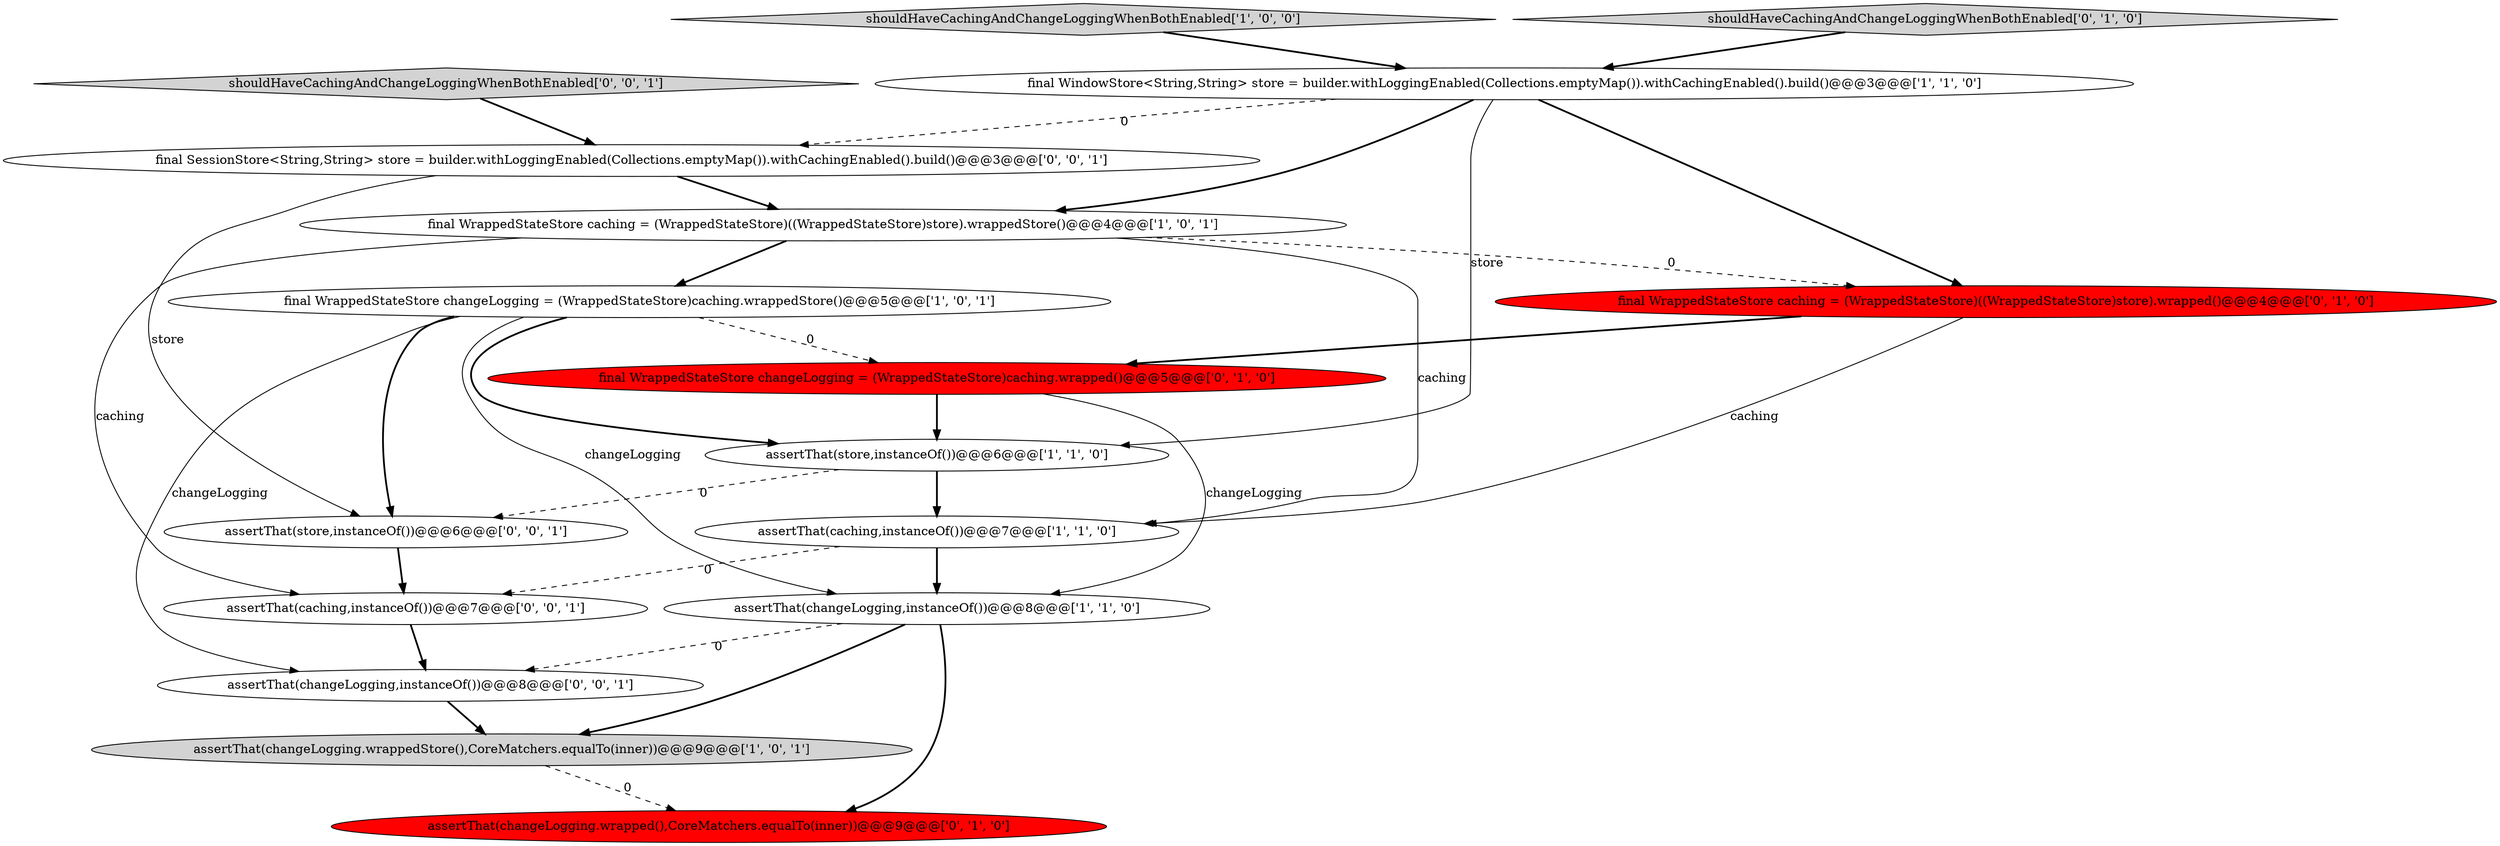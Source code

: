 digraph {
1 [style = filled, label = "assertThat(changeLogging,instanceOf())@@@8@@@['1', '1', '0']", fillcolor = white, shape = ellipse image = "AAA0AAABBB1BBB"];
3 [style = filled, label = "final WindowStore<String,String> store = builder.withLoggingEnabled(Collections.emptyMap()).withCachingEnabled().build()@@@3@@@['1', '1', '0']", fillcolor = white, shape = ellipse image = "AAA0AAABBB1BBB"];
7 [style = filled, label = "shouldHaveCachingAndChangeLoggingWhenBothEnabled['1', '0', '0']", fillcolor = lightgray, shape = diamond image = "AAA0AAABBB1BBB"];
4 [style = filled, label = "assertThat(store,instanceOf())@@@6@@@['1', '1', '0']", fillcolor = white, shape = ellipse image = "AAA0AAABBB1BBB"];
13 [style = filled, label = "final SessionStore<String,String> store = builder.withLoggingEnabled(Collections.emptyMap()).withCachingEnabled().build()@@@3@@@['0', '0', '1']", fillcolor = white, shape = ellipse image = "AAA0AAABBB3BBB"];
2 [style = filled, label = "assertThat(changeLogging.wrappedStore(),CoreMatchers.equalTo(inner))@@@9@@@['1', '0', '1']", fillcolor = lightgray, shape = ellipse image = "AAA0AAABBB1BBB"];
0 [style = filled, label = "assertThat(caching,instanceOf())@@@7@@@['1', '1', '0']", fillcolor = white, shape = ellipse image = "AAA0AAABBB1BBB"];
11 [style = filled, label = "final WrappedStateStore changeLogging = (WrappedStateStore)caching.wrapped()@@@5@@@['0', '1', '0']", fillcolor = red, shape = ellipse image = "AAA1AAABBB2BBB"];
16 [style = filled, label = "assertThat(caching,instanceOf())@@@7@@@['0', '0', '1']", fillcolor = white, shape = ellipse image = "AAA0AAABBB3BBB"];
10 [style = filled, label = "final WrappedStateStore caching = (WrappedStateStore)((WrappedStateStore)store).wrapped()@@@4@@@['0', '1', '0']", fillcolor = red, shape = ellipse image = "AAA1AAABBB2BBB"];
6 [style = filled, label = "final WrappedStateStore changeLogging = (WrappedStateStore)caching.wrappedStore()@@@5@@@['1', '0', '1']", fillcolor = white, shape = ellipse image = "AAA0AAABBB1BBB"];
14 [style = filled, label = "assertThat(changeLogging,instanceOf())@@@8@@@['0', '0', '1']", fillcolor = white, shape = ellipse image = "AAA0AAABBB3BBB"];
8 [style = filled, label = "assertThat(changeLogging.wrapped(),CoreMatchers.equalTo(inner))@@@9@@@['0', '1', '0']", fillcolor = red, shape = ellipse image = "AAA1AAABBB2BBB"];
15 [style = filled, label = "shouldHaveCachingAndChangeLoggingWhenBothEnabled['0', '0', '1']", fillcolor = lightgray, shape = diamond image = "AAA0AAABBB3BBB"];
12 [style = filled, label = "assertThat(store,instanceOf())@@@6@@@['0', '0', '1']", fillcolor = white, shape = ellipse image = "AAA0AAABBB3BBB"];
5 [style = filled, label = "final WrappedStateStore caching = (WrappedStateStore)((WrappedStateStore)store).wrappedStore()@@@4@@@['1', '0', '1']", fillcolor = white, shape = ellipse image = "AAA0AAABBB1BBB"];
9 [style = filled, label = "shouldHaveCachingAndChangeLoggingWhenBothEnabled['0', '1', '0']", fillcolor = lightgray, shape = diamond image = "AAA0AAABBB2BBB"];
15->13 [style = bold, label=""];
1->8 [style = bold, label=""];
5->0 [style = solid, label="caching"];
10->0 [style = solid, label="caching"];
1->14 [style = dashed, label="0"];
11->4 [style = bold, label=""];
6->11 [style = dashed, label="0"];
0->16 [style = dashed, label="0"];
12->16 [style = bold, label=""];
3->13 [style = dashed, label="0"];
2->8 [style = dashed, label="0"];
7->3 [style = bold, label=""];
4->0 [style = bold, label=""];
4->12 [style = dashed, label="0"];
11->1 [style = solid, label="changeLogging"];
3->10 [style = bold, label=""];
6->4 [style = bold, label=""];
13->12 [style = solid, label="store"];
3->5 [style = bold, label=""];
5->6 [style = bold, label=""];
5->10 [style = dashed, label="0"];
3->4 [style = solid, label="store"];
6->1 [style = solid, label="changeLogging"];
0->1 [style = bold, label=""];
13->5 [style = bold, label=""];
5->16 [style = solid, label="caching"];
9->3 [style = bold, label=""];
16->14 [style = bold, label=""];
1->2 [style = bold, label=""];
14->2 [style = bold, label=""];
6->14 [style = solid, label="changeLogging"];
10->11 [style = bold, label=""];
6->12 [style = bold, label=""];
}

